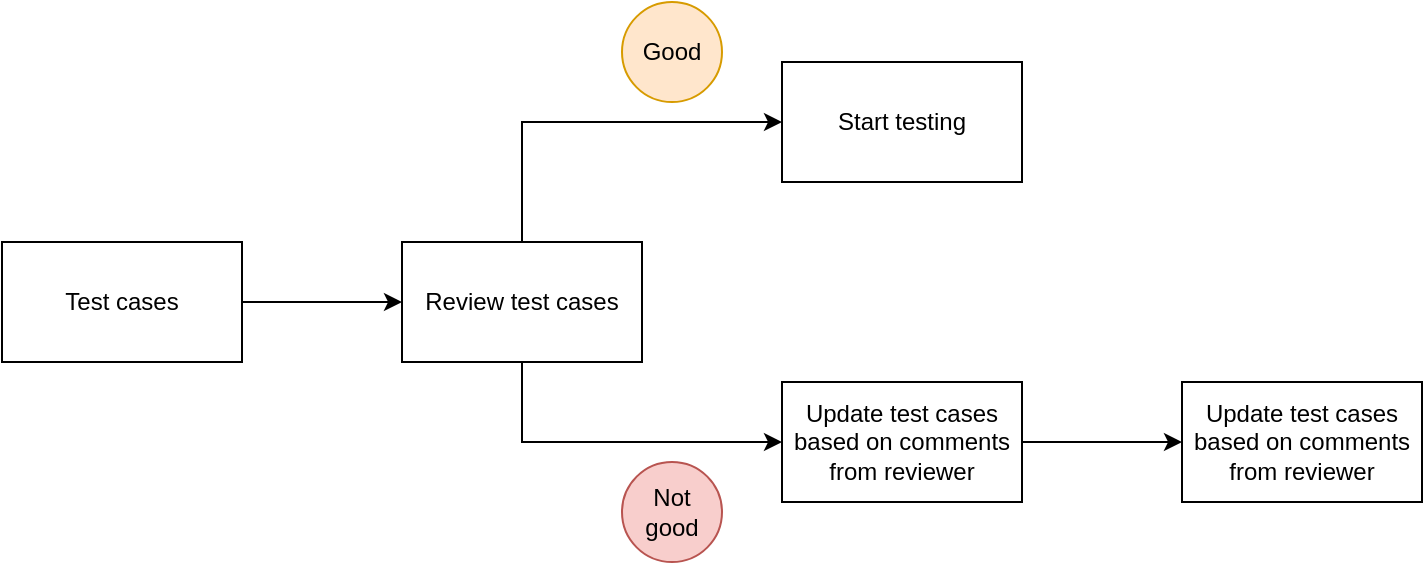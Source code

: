 <mxfile version="18.1.1" type="github">
  <diagram id="pb9EVCEOiLM7VkiOpcUw" name="Page-1">
    <mxGraphModel dx="1472" dy="804" grid="1" gridSize="10" guides="1" tooltips="1" connect="1" arrows="1" fold="1" page="1" pageScale="1" pageWidth="1654" pageHeight="1169" math="0" shadow="0">
      <root>
        <mxCell id="0" />
        <mxCell id="1" parent="0" />
        <mxCell id="kEBg176gGuAp-z4p_tes-5" value="" style="edgeStyle=orthogonalEdgeStyle;rounded=0;orthogonalLoop=1;jettySize=auto;html=1;" edge="1" parent="1" source="kEBg176gGuAp-z4p_tes-2" target="kEBg176gGuAp-z4p_tes-4">
          <mxGeometry relative="1" as="geometry" />
        </mxCell>
        <mxCell id="kEBg176gGuAp-z4p_tes-2" value="Test cases" style="rounded=0;whiteSpace=wrap;html=1;" vertex="1" parent="1">
          <mxGeometry x="490" y="340" width="120" height="60" as="geometry" />
        </mxCell>
        <mxCell id="kEBg176gGuAp-z4p_tes-11" style="edgeStyle=orthogonalEdgeStyle;rounded=0;orthogonalLoop=1;jettySize=auto;html=1;exitX=0.5;exitY=1;exitDx=0;exitDy=0;" edge="1" parent="1" source="kEBg176gGuAp-z4p_tes-4">
          <mxGeometry relative="1" as="geometry">
            <mxPoint x="880" y="440" as="targetPoint" />
            <Array as="points">
              <mxPoint x="750" y="440" />
            </Array>
          </mxGeometry>
        </mxCell>
        <mxCell id="kEBg176gGuAp-z4p_tes-13" style="edgeStyle=orthogonalEdgeStyle;rounded=0;orthogonalLoop=1;jettySize=auto;html=1;exitX=0.5;exitY=0;exitDx=0;exitDy=0;" edge="1" parent="1" source="kEBg176gGuAp-z4p_tes-4">
          <mxGeometry relative="1" as="geometry">
            <mxPoint x="880" y="280" as="targetPoint" />
            <Array as="points">
              <mxPoint x="750" y="280" />
              <mxPoint x="880" y="280" />
            </Array>
          </mxGeometry>
        </mxCell>
        <mxCell id="kEBg176gGuAp-z4p_tes-4" value="Review test cases" style="rounded=0;whiteSpace=wrap;html=1;" vertex="1" parent="1">
          <mxGeometry x="690" y="340" width="120" height="60" as="geometry" />
        </mxCell>
        <mxCell id="kEBg176gGuAp-z4p_tes-6" value="Start testing" style="whiteSpace=wrap;html=1;rounded=0;" vertex="1" parent="1">
          <mxGeometry x="880" y="250" width="120" height="60" as="geometry" />
        </mxCell>
        <mxCell id="kEBg176gGuAp-z4p_tes-9" value="Good" style="ellipse;whiteSpace=wrap;html=1;aspect=fixed;fillColor=#ffe6cc;strokeColor=#d79b00;" vertex="1" parent="1">
          <mxGeometry x="800" y="220" width="50" height="50" as="geometry" />
        </mxCell>
        <mxCell id="kEBg176gGuAp-z4p_tes-16" value="" style="edgeStyle=orthogonalEdgeStyle;rounded=0;orthogonalLoop=1;jettySize=auto;html=1;" edge="1" parent="1" source="kEBg176gGuAp-z4p_tes-12" target="kEBg176gGuAp-z4p_tes-15">
          <mxGeometry relative="1" as="geometry" />
        </mxCell>
        <mxCell id="kEBg176gGuAp-z4p_tes-12" value="Update test cases based on comments from reviewer" style="rounded=0;whiteSpace=wrap;html=1;" vertex="1" parent="1">
          <mxGeometry x="880" y="410" width="120" height="60" as="geometry" />
        </mxCell>
        <mxCell id="kEBg176gGuAp-z4p_tes-14" value="Not good" style="ellipse;whiteSpace=wrap;html=1;aspect=fixed;fillColor=#f8cecc;strokeColor=#b85450;" vertex="1" parent="1">
          <mxGeometry x="800" y="450" width="50" height="50" as="geometry" />
        </mxCell>
        <mxCell id="kEBg176gGuAp-z4p_tes-15" value="Update test cases based on comments from reviewer" style="rounded=0;whiteSpace=wrap;html=1;" vertex="1" parent="1">
          <mxGeometry x="1080" y="410" width="120" height="60" as="geometry" />
        </mxCell>
      </root>
    </mxGraphModel>
  </diagram>
</mxfile>
